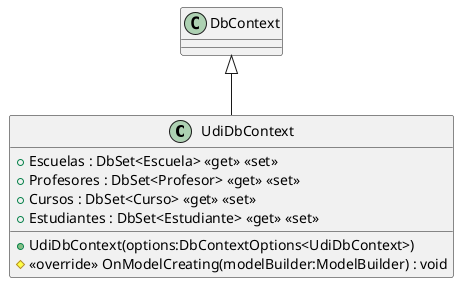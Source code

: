 @startuml
class UdiDbContext {
    + UdiDbContext(options:DbContextOptions<UdiDbContext>)
    + Escuelas : DbSet<Escuela> <<get>> <<set>>
    + Profesores : DbSet<Profesor> <<get>> <<set>>
    + Cursos : DbSet<Curso> <<get>> <<set>>
    + Estudiantes : DbSet<Estudiante> <<get>> <<set>>
    # <<override>> OnModelCreating(modelBuilder:ModelBuilder) : void
}
DbContext <|-- UdiDbContext
@enduml
